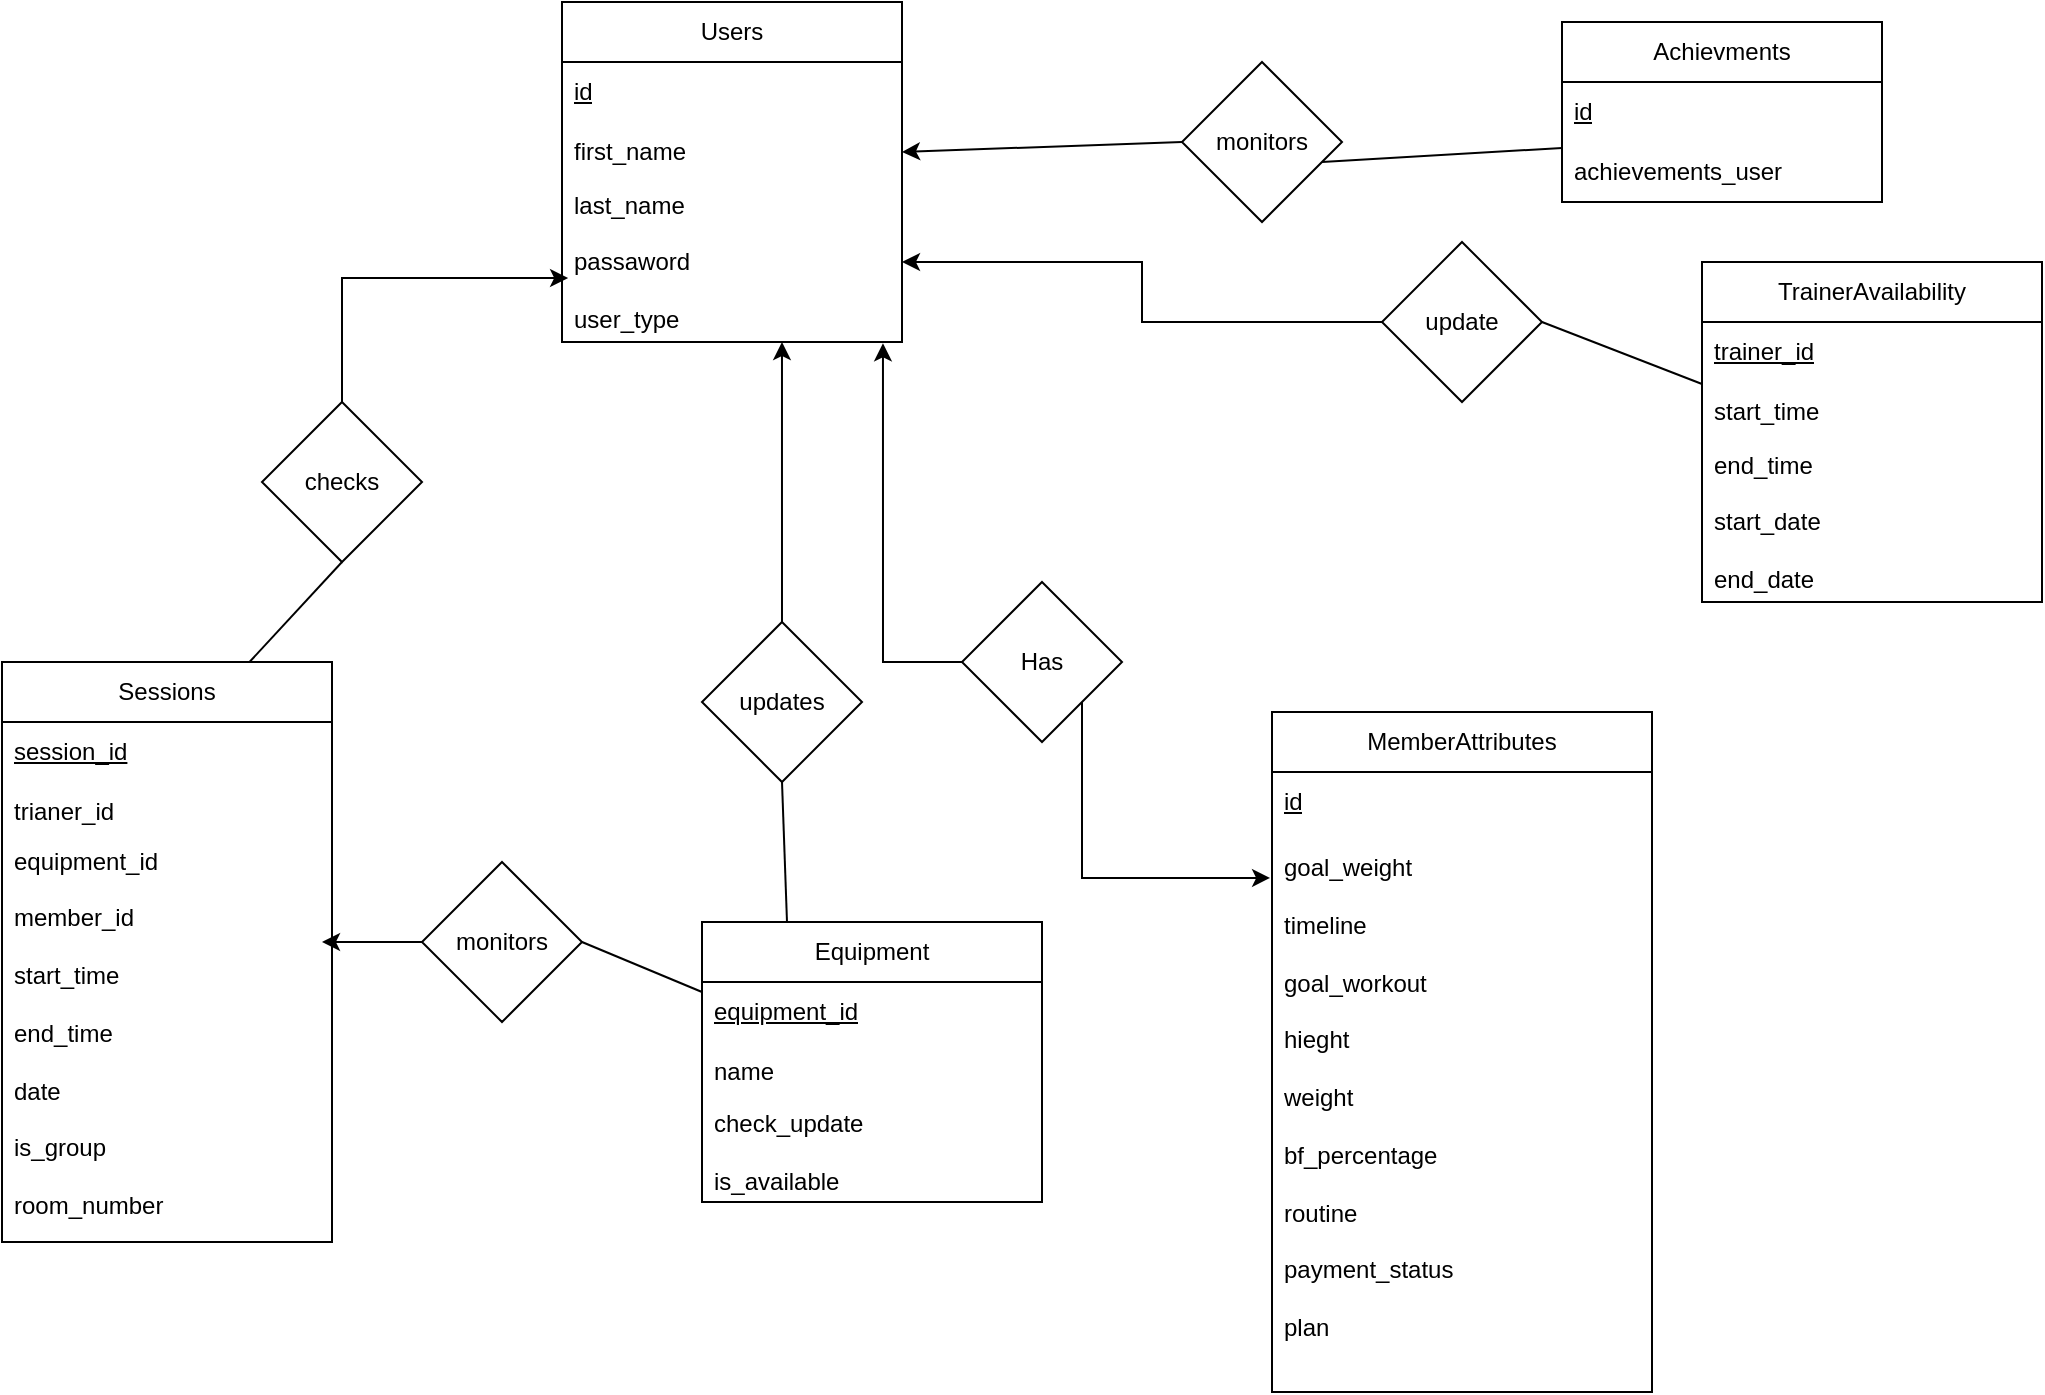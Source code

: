 <mxfile version="24.2.5" type="device">
  <diagram id="C5RBs43oDa-KdzZeNtuy" name="Page-1">
    <mxGraphModel dx="2796" dy="2037" grid="1" gridSize="10" guides="1" tooltips="1" connect="1" arrows="1" fold="1" page="1" pageScale="1" pageWidth="827" pageHeight="1169" math="0" shadow="0">
      <root>
        <mxCell id="WIyWlLk6GJQsqaUBKTNV-0" />
        <mxCell id="WIyWlLk6GJQsqaUBKTNV-1" parent="WIyWlLk6GJQsqaUBKTNV-0" />
        <mxCell id="lUylRh1bzVqaY9JyFBfw-0" value="Users" style="swimlane;fontStyle=0;childLayout=stackLayout;horizontal=1;startSize=30;horizontalStack=0;resizeParent=1;resizeParentMax=0;resizeLast=0;collapsible=1;marginBottom=0;whiteSpace=wrap;html=1;" parent="WIyWlLk6GJQsqaUBKTNV-1" vertex="1">
          <mxGeometry x="-100" y="-110" width="170" height="170" as="geometry" />
        </mxCell>
        <mxCell id="lUylRh1bzVqaY9JyFBfw-1" value="&lt;u&gt;id&lt;/u&gt;" style="text;strokeColor=none;fillColor=none;align=left;verticalAlign=middle;spacingLeft=4;spacingRight=4;overflow=hidden;points=[[0,0.5],[1,0.5]];portConstraint=eastwest;rotatable=0;whiteSpace=wrap;html=1;" parent="lUylRh1bzVqaY9JyFBfw-0" vertex="1">
          <mxGeometry y="30" width="170" height="30" as="geometry" />
        </mxCell>
        <mxCell id="lUylRh1bzVqaY9JyFBfw-2" value="first_name" style="text;strokeColor=none;fillColor=none;align=left;verticalAlign=middle;spacingLeft=4;spacingRight=4;overflow=hidden;points=[[0,0.5],[1,0.5]];portConstraint=eastwest;rotatable=0;whiteSpace=wrap;html=1;" parent="lUylRh1bzVqaY9JyFBfw-0" vertex="1">
          <mxGeometry y="60" width="170" height="30" as="geometry" />
        </mxCell>
        <mxCell id="lUylRh1bzVqaY9JyFBfw-3" value="last_name&lt;div&gt;&lt;br&gt;&lt;div&gt;passaword&lt;/div&gt;&lt;div&gt;&lt;br&gt;&lt;/div&gt;&lt;div&gt;user_type&lt;/div&gt;&lt;/div&gt;" style="text;strokeColor=none;fillColor=none;align=left;verticalAlign=middle;spacingLeft=4;spacingRight=4;overflow=hidden;points=[[0,0.5],[1,0.5]];portConstraint=eastwest;rotatable=0;whiteSpace=wrap;html=1;" parent="lUylRh1bzVqaY9JyFBfw-0" vertex="1">
          <mxGeometry y="90" width="170" height="80" as="geometry" />
        </mxCell>
        <mxCell id="lUylRh1bzVqaY9JyFBfw-10" value="MemberAttributes" style="swimlane;fontStyle=0;childLayout=stackLayout;horizontal=1;startSize=30;horizontalStack=0;resizeParent=1;resizeParentMax=0;resizeLast=0;collapsible=1;marginBottom=0;whiteSpace=wrap;html=1;" parent="WIyWlLk6GJQsqaUBKTNV-1" vertex="1">
          <mxGeometry x="255" y="245" width="190" height="340" as="geometry" />
        </mxCell>
        <mxCell id="lUylRh1bzVqaY9JyFBfw-11" value="&lt;u&gt;id&lt;/u&gt;" style="text;strokeColor=none;fillColor=none;align=left;verticalAlign=middle;spacingLeft=4;spacingRight=4;overflow=hidden;points=[[0,0.5],[1,0.5]];portConstraint=eastwest;rotatable=0;whiteSpace=wrap;html=1;" parent="lUylRh1bzVqaY9JyFBfw-10" vertex="1">
          <mxGeometry y="30" width="190" height="30" as="geometry" />
        </mxCell>
        <mxCell id="lUylRh1bzVqaY9JyFBfw-12" value="goal_weight&lt;div&gt;&lt;br&gt;&lt;/div&gt;&lt;div&gt;timeline&lt;/div&gt;&lt;div&gt;&lt;br&gt;&lt;/div&gt;&lt;div&gt;goal_workout&lt;/div&gt;&lt;div&gt;&lt;br&gt;&lt;/div&gt;&lt;div&gt;hieght&lt;/div&gt;&lt;div&gt;&lt;br&gt;&lt;/div&gt;&lt;div&gt;weight&lt;/div&gt;&lt;div&gt;&lt;br&gt;&lt;/div&gt;&lt;div&gt;bf_percentage&lt;/div&gt;&lt;div&gt;&lt;br&gt;&lt;/div&gt;&lt;div&gt;routine&amp;nbsp;&lt;/div&gt;&lt;div&gt;&lt;br&gt;&lt;/div&gt;&lt;div&gt;payment_status&lt;/div&gt;&lt;div&gt;&lt;br&gt;&lt;/div&gt;&lt;div&gt;plan&lt;/div&gt;&lt;div&gt;&lt;br&gt;&lt;/div&gt;" style="text;strokeColor=none;fillColor=none;align=left;verticalAlign=middle;spacingLeft=4;spacingRight=4;overflow=hidden;points=[[0,0.5],[1,0.5]];portConstraint=eastwest;rotatable=0;whiteSpace=wrap;html=1;" parent="lUylRh1bzVqaY9JyFBfw-10" vertex="1">
          <mxGeometry y="60" width="190" height="280" as="geometry" />
        </mxCell>
        <mxCell id="lUylRh1bzVqaY9JyFBfw-14" value="Achievments" style="swimlane;fontStyle=0;childLayout=stackLayout;horizontal=1;startSize=30;horizontalStack=0;resizeParent=1;resizeParentMax=0;resizeLast=0;collapsible=1;marginBottom=0;whiteSpace=wrap;html=1;" parent="WIyWlLk6GJQsqaUBKTNV-1" vertex="1">
          <mxGeometry x="400" y="-100" width="160" height="90" as="geometry" />
        </mxCell>
        <mxCell id="lUylRh1bzVqaY9JyFBfw-15" value="&lt;u&gt;id&lt;/u&gt;" style="text;strokeColor=none;fillColor=none;align=left;verticalAlign=middle;spacingLeft=4;spacingRight=4;overflow=hidden;points=[[0,0.5],[1,0.5]];portConstraint=eastwest;rotatable=0;whiteSpace=wrap;html=1;" parent="lUylRh1bzVqaY9JyFBfw-14" vertex="1">
          <mxGeometry y="30" width="160" height="30" as="geometry" />
        </mxCell>
        <mxCell id="lUylRh1bzVqaY9JyFBfw-16" value="achievements_user" style="text;strokeColor=none;fillColor=none;align=left;verticalAlign=middle;spacingLeft=4;spacingRight=4;overflow=hidden;points=[[0,0.5],[1,0.5]];portConstraint=eastwest;rotatable=0;whiteSpace=wrap;html=1;" parent="lUylRh1bzVqaY9JyFBfw-14" vertex="1">
          <mxGeometry y="60" width="160" height="30" as="geometry" />
        </mxCell>
        <mxCell id="lUylRh1bzVqaY9JyFBfw-18" value="TrainerAvailability" style="swimlane;fontStyle=0;childLayout=stackLayout;horizontal=1;startSize=30;horizontalStack=0;resizeParent=1;resizeParentMax=0;resizeLast=0;collapsible=1;marginBottom=0;whiteSpace=wrap;html=1;" parent="WIyWlLk6GJQsqaUBKTNV-1" vertex="1">
          <mxGeometry x="470" y="20" width="170" height="170" as="geometry" />
        </mxCell>
        <mxCell id="lUylRh1bzVqaY9JyFBfw-19" value="&lt;u&gt;trainer_id&lt;/u&gt;" style="text;strokeColor=none;fillColor=none;align=left;verticalAlign=middle;spacingLeft=4;spacingRight=4;overflow=hidden;points=[[0,0.5],[1,0.5]];portConstraint=eastwest;rotatable=0;whiteSpace=wrap;html=1;" parent="lUylRh1bzVqaY9JyFBfw-18" vertex="1">
          <mxGeometry y="30" width="170" height="30" as="geometry" />
        </mxCell>
        <mxCell id="lUylRh1bzVqaY9JyFBfw-20" value="start_time" style="text;strokeColor=none;fillColor=none;align=left;verticalAlign=middle;spacingLeft=4;spacingRight=4;overflow=hidden;points=[[0,0.5],[1,0.5]];portConstraint=eastwest;rotatable=0;whiteSpace=wrap;html=1;" parent="lUylRh1bzVqaY9JyFBfw-18" vertex="1">
          <mxGeometry y="60" width="170" height="30" as="geometry" />
        </mxCell>
        <mxCell id="lUylRh1bzVqaY9JyFBfw-21" value="end_time&lt;div&gt;&lt;br&gt;&lt;/div&gt;&lt;div&gt;start_date&lt;br&gt;&lt;br&gt;&lt;/div&gt;&lt;div&gt;end_date&lt;/div&gt;" style="text;strokeColor=none;fillColor=none;align=left;verticalAlign=middle;spacingLeft=4;spacingRight=4;overflow=hidden;points=[[0,0.5],[1,0.5]];portConstraint=eastwest;rotatable=0;whiteSpace=wrap;html=1;" parent="lUylRh1bzVqaY9JyFBfw-18" vertex="1">
          <mxGeometry y="90" width="170" height="80" as="geometry" />
        </mxCell>
        <mxCell id="lUylRh1bzVqaY9JyFBfw-22" value="Equipment" style="swimlane;fontStyle=0;childLayout=stackLayout;horizontal=1;startSize=30;horizontalStack=0;resizeParent=1;resizeParentMax=0;resizeLast=0;collapsible=1;marginBottom=0;whiteSpace=wrap;html=1;" parent="WIyWlLk6GJQsqaUBKTNV-1" vertex="1">
          <mxGeometry x="-30" y="350" width="170" height="140" as="geometry" />
        </mxCell>
        <mxCell id="lUylRh1bzVqaY9JyFBfw-23" value="&lt;u&gt;equipment_id&lt;/u&gt;" style="text;strokeColor=none;fillColor=none;align=left;verticalAlign=middle;spacingLeft=4;spacingRight=4;overflow=hidden;points=[[0,0.5],[1,0.5]];portConstraint=eastwest;rotatable=0;whiteSpace=wrap;html=1;" parent="lUylRh1bzVqaY9JyFBfw-22" vertex="1">
          <mxGeometry y="30" width="170" height="30" as="geometry" />
        </mxCell>
        <mxCell id="lUylRh1bzVqaY9JyFBfw-24" value="name" style="text;strokeColor=none;fillColor=none;align=left;verticalAlign=middle;spacingLeft=4;spacingRight=4;overflow=hidden;points=[[0,0.5],[1,0.5]];portConstraint=eastwest;rotatable=0;whiteSpace=wrap;html=1;" parent="lUylRh1bzVqaY9JyFBfw-22" vertex="1">
          <mxGeometry y="60" width="170" height="30" as="geometry" />
        </mxCell>
        <mxCell id="lUylRh1bzVqaY9JyFBfw-25" value="check_update&lt;div&gt;&lt;br&gt;&lt;div&gt;is_available&lt;/div&gt;&lt;/div&gt;" style="text;strokeColor=none;fillColor=none;align=left;verticalAlign=middle;spacingLeft=4;spacingRight=4;overflow=hidden;points=[[0,0.5],[1,0.5]];portConstraint=eastwest;rotatable=0;whiteSpace=wrap;html=1;" parent="lUylRh1bzVqaY9JyFBfw-22" vertex="1">
          <mxGeometry y="90" width="170" height="50" as="geometry" />
        </mxCell>
        <mxCell id="lUylRh1bzVqaY9JyFBfw-26" value="Sessions" style="swimlane;fontStyle=0;childLayout=stackLayout;horizontal=1;startSize=30;horizontalStack=0;resizeParent=1;resizeParentMax=0;resizeLast=0;collapsible=1;marginBottom=0;whiteSpace=wrap;html=1;" parent="WIyWlLk6GJQsqaUBKTNV-1" vertex="1">
          <mxGeometry x="-380" y="220" width="165" height="290" as="geometry" />
        </mxCell>
        <mxCell id="lUylRh1bzVqaY9JyFBfw-27" value="&lt;u&gt;session_id&lt;/u&gt;" style="text;strokeColor=none;fillColor=none;align=left;verticalAlign=middle;spacingLeft=4;spacingRight=4;overflow=hidden;points=[[0,0.5],[1,0.5]];portConstraint=eastwest;rotatable=0;whiteSpace=wrap;html=1;" parent="lUylRh1bzVqaY9JyFBfw-26" vertex="1">
          <mxGeometry y="30" width="165" height="30" as="geometry" />
        </mxCell>
        <mxCell id="lUylRh1bzVqaY9JyFBfw-28" value="trianer_id" style="text;strokeColor=none;fillColor=none;align=left;verticalAlign=middle;spacingLeft=4;spacingRight=4;overflow=hidden;points=[[0,0.5],[1,0.5]];portConstraint=eastwest;rotatable=0;whiteSpace=wrap;html=1;" parent="lUylRh1bzVqaY9JyFBfw-26" vertex="1">
          <mxGeometry y="60" width="165" height="30" as="geometry" />
        </mxCell>
        <mxCell id="lUylRh1bzVqaY9JyFBfw-29" value="&lt;div&gt;equipment_id&lt;br&gt;&lt;/div&gt;&lt;div&gt;&lt;br&gt;&lt;/div&gt;member_id&lt;div&gt;&lt;span style=&quot;background-color: initial;&quot;&gt;&lt;br&gt;&lt;/span&gt;&lt;/div&gt;&lt;div&gt;&lt;span style=&quot;background-color: initial;&quot;&gt;start_time&lt;/span&gt;&lt;div&gt;&lt;br&gt;&lt;/div&gt;&lt;div&gt;end_time&lt;/div&gt;&lt;div&gt;&lt;br&gt;&lt;/div&gt;&lt;div&gt;date&lt;/div&gt;&lt;div&gt;&lt;br&gt;&lt;/div&gt;&lt;div&gt;is_group&lt;/div&gt;&lt;div&gt;&lt;br&gt;&lt;/div&gt;&lt;div&gt;room_number&lt;/div&gt;&lt;div&gt;&lt;br&gt;&lt;/div&gt;&lt;div&gt;&lt;br&gt;&lt;/div&gt;&lt;/div&gt;" style="text;strokeColor=none;fillColor=none;align=left;verticalAlign=middle;spacingLeft=4;spacingRight=4;overflow=hidden;points=[[0,0.5],[1,0.5]];portConstraint=eastwest;rotatable=0;whiteSpace=wrap;html=1;" parent="lUylRh1bzVqaY9JyFBfw-26" vertex="1">
          <mxGeometry y="90" width="165" height="200" as="geometry" />
        </mxCell>
        <mxCell id="lUylRh1bzVqaY9JyFBfw-39" value="updates" style="rhombus;whiteSpace=wrap;html=1;" parent="WIyWlLk6GJQsqaUBKTNV-1" vertex="1">
          <mxGeometry x="-30" y="200" width="80" height="80" as="geometry" />
        </mxCell>
        <mxCell id="lUylRh1bzVqaY9JyFBfw-45" value="checks" style="rhombus;whiteSpace=wrap;html=1;" parent="WIyWlLk6GJQsqaUBKTNV-1" vertex="1">
          <mxGeometry x="-250" y="90" width="80" height="80" as="geometry" />
        </mxCell>
        <mxCell id="lUylRh1bzVqaY9JyFBfw-47" style="edgeStyle=orthogonalEdgeStyle;rounded=0;orthogonalLoop=1;jettySize=auto;html=1;exitX=0.5;exitY=0;exitDx=0;exitDy=0;entryX=0.018;entryY=0.6;entryDx=0;entryDy=0;entryPerimeter=0;" parent="WIyWlLk6GJQsqaUBKTNV-1" source="lUylRh1bzVqaY9JyFBfw-45" target="lUylRh1bzVqaY9JyFBfw-3" edge="1">
          <mxGeometry relative="1" as="geometry" />
        </mxCell>
        <mxCell id="Hwf2jynnzfLfcTX4y6pS-23" style="edgeStyle=orthogonalEdgeStyle;rounded=0;orthogonalLoop=1;jettySize=auto;html=1;exitX=1;exitY=1;exitDx=0;exitDy=0;entryX=-0.005;entryY=0.082;entryDx=0;entryDy=0;entryPerimeter=0;" parent="WIyWlLk6GJQsqaUBKTNV-1" source="lUylRh1bzVqaY9JyFBfw-48" target="lUylRh1bzVqaY9JyFBfw-12" edge="1">
          <mxGeometry relative="1" as="geometry">
            <mxPoint x="210" y="340" as="targetPoint" />
          </mxGeometry>
        </mxCell>
        <mxCell id="lUylRh1bzVqaY9JyFBfw-48" value="Has" style="rhombus;whiteSpace=wrap;html=1;" parent="WIyWlLk6GJQsqaUBKTNV-1" vertex="1">
          <mxGeometry x="100" y="180" width="80" height="80" as="geometry" />
        </mxCell>
        <mxCell id="lUylRh1bzVqaY9JyFBfw-49" style="edgeStyle=orthogonalEdgeStyle;rounded=0;orthogonalLoop=1;jettySize=auto;html=1;exitX=0;exitY=0.5;exitDx=0;exitDy=0;entryX=0.944;entryY=1.008;entryDx=0;entryDy=0;entryPerimeter=0;" parent="WIyWlLk6GJQsqaUBKTNV-1" source="lUylRh1bzVqaY9JyFBfw-48" target="lUylRh1bzVqaY9JyFBfw-3" edge="1">
          <mxGeometry relative="1" as="geometry" />
        </mxCell>
        <mxCell id="lUylRh1bzVqaY9JyFBfw-53" style="edgeStyle=orthogonalEdgeStyle;rounded=0;orthogonalLoop=1;jettySize=auto;html=1;exitX=0.5;exitY=0;exitDx=0;exitDy=0;entryX=0.647;entryY=1;entryDx=0;entryDy=0;entryPerimeter=0;" parent="WIyWlLk6GJQsqaUBKTNV-1" source="lUylRh1bzVqaY9JyFBfw-39" target="lUylRh1bzVqaY9JyFBfw-3" edge="1">
          <mxGeometry relative="1" as="geometry" />
        </mxCell>
        <mxCell id="lUylRh1bzVqaY9JyFBfw-56" style="edgeStyle=orthogonalEdgeStyle;rounded=0;orthogonalLoop=1;jettySize=auto;html=1;exitX=0;exitY=0.5;exitDx=0;exitDy=0;" parent="WIyWlLk6GJQsqaUBKTNV-1" source="lUylRh1bzVqaY9JyFBfw-54" target="lUylRh1bzVqaY9JyFBfw-3" edge="1">
          <mxGeometry relative="1" as="geometry" />
        </mxCell>
        <mxCell id="lUylRh1bzVqaY9JyFBfw-54" value="update" style="rhombus;whiteSpace=wrap;html=1;" parent="WIyWlLk6GJQsqaUBKTNV-1" vertex="1">
          <mxGeometry x="310" y="10" width="80" height="80" as="geometry" />
        </mxCell>
        <mxCell id="lUylRh1bzVqaY9JyFBfw-57" value="monitors" style="rhombus;whiteSpace=wrap;html=1;" parent="WIyWlLk6GJQsqaUBKTNV-1" vertex="1">
          <mxGeometry x="210" y="-80" width="80" height="80" as="geometry" />
        </mxCell>
        <mxCell id="lUylRh1bzVqaY9JyFBfw-61" value="" style="endArrow=none;html=1;rounded=0;entryX=0.5;entryY=1;entryDx=0;entryDy=0;exitX=0.25;exitY=0;exitDx=0;exitDy=0;" parent="WIyWlLk6GJQsqaUBKTNV-1" source="lUylRh1bzVqaY9JyFBfw-22" target="lUylRh1bzVqaY9JyFBfw-39" edge="1">
          <mxGeometry width="50" height="50" relative="1" as="geometry">
            <mxPoint x="-10" y="350" as="sourcePoint" />
            <mxPoint x="40" y="300" as="targetPoint" />
          </mxGeometry>
        </mxCell>
        <mxCell id="lUylRh1bzVqaY9JyFBfw-62" value="" style="endArrow=none;html=1;rounded=0;exitX=0.75;exitY=0;exitDx=0;exitDy=0;" parent="WIyWlLk6GJQsqaUBKTNV-1" source="lUylRh1bzVqaY9JyFBfw-26" edge="1">
          <mxGeometry width="50" height="50" relative="1" as="geometry">
            <mxPoint x="-260" y="220" as="sourcePoint" />
            <mxPoint x="-210" y="170" as="targetPoint" />
          </mxGeometry>
        </mxCell>
        <mxCell id="Hwf2jynnzfLfcTX4y6pS-17" value="monitors" style="rhombus;whiteSpace=wrap;html=1;" parent="WIyWlLk6GJQsqaUBKTNV-1" vertex="1">
          <mxGeometry x="-170" y="320" width="80" height="80" as="geometry" />
        </mxCell>
        <mxCell id="Hwf2jynnzfLfcTX4y6pS-19" value="" style="endArrow=none;html=1;rounded=0;entryX=0;entryY=0.25;entryDx=0;entryDy=0;" parent="WIyWlLk6GJQsqaUBKTNV-1" target="lUylRh1bzVqaY9JyFBfw-22" edge="1">
          <mxGeometry width="50" height="50" relative="1" as="geometry">
            <mxPoint x="-90" y="360" as="sourcePoint" />
            <mxPoint x="-40" y="310" as="targetPoint" />
          </mxGeometry>
        </mxCell>
        <mxCell id="Hwf2jynnzfLfcTX4y6pS-20" value="" style="endArrow=none;html=1;rounded=0;entryX=0;entryY=0.033;entryDx=0;entryDy=0;entryPerimeter=0;" parent="WIyWlLk6GJQsqaUBKTNV-1" target="lUylRh1bzVqaY9JyFBfw-20" edge="1">
          <mxGeometry width="50" height="50" relative="1" as="geometry">
            <mxPoint x="390" y="50" as="sourcePoint" />
            <mxPoint x="440" as="targetPoint" />
          </mxGeometry>
        </mxCell>
        <mxCell id="Hwf2jynnzfLfcTX4y6pS-24" value="" style="endArrow=none;html=1;rounded=0;entryX=0;entryY=0.1;entryDx=0;entryDy=0;entryPerimeter=0;" parent="WIyWlLk6GJQsqaUBKTNV-1" target="lUylRh1bzVqaY9JyFBfw-16" edge="1">
          <mxGeometry width="50" height="50" relative="1" as="geometry">
            <mxPoint x="280" y="-30" as="sourcePoint" />
            <mxPoint x="330" y="-80" as="targetPoint" />
          </mxGeometry>
        </mxCell>
        <mxCell id="Hwf2jynnzfLfcTX4y6pS-26" value="" style="endArrow=classic;html=1;rounded=0;entryX=1;entryY=0.5;entryDx=0;entryDy=0;exitX=0;exitY=0.5;exitDx=0;exitDy=0;" parent="WIyWlLk6GJQsqaUBKTNV-1" source="lUylRh1bzVqaY9JyFBfw-57" target="lUylRh1bzVqaY9JyFBfw-2" edge="1">
          <mxGeometry width="50" height="50" relative="1" as="geometry">
            <mxPoint x="240" y="260" as="sourcePoint" />
            <mxPoint x="290" y="210" as="targetPoint" />
          </mxGeometry>
        </mxCell>
        <mxCell id="Hwf2jynnzfLfcTX4y6pS-27" style="edgeStyle=orthogonalEdgeStyle;rounded=0;orthogonalLoop=1;jettySize=auto;html=1;exitX=0;exitY=0.5;exitDx=0;exitDy=0;" parent="WIyWlLk6GJQsqaUBKTNV-1" source="Hwf2jynnzfLfcTX4y6pS-17" edge="1">
          <mxGeometry relative="1" as="geometry">
            <mxPoint x="-220" y="360" as="targetPoint" />
          </mxGeometry>
        </mxCell>
      </root>
    </mxGraphModel>
  </diagram>
</mxfile>
